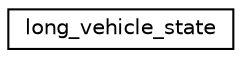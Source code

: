 digraph "Graphical Class Hierarchy"
{
  edge [fontname="Helvetica",fontsize="10",labelfontname="Helvetica",labelfontsize="10"];
  node [fontname="Helvetica",fontsize="10",shape=record];
  rankdir="LR";
  Node0 [label="long_vehicle_state",height=0.2,width=0.4,color="black", fillcolor="white", style="filled",URL="$structlong__vehicle__state.html"];
}
